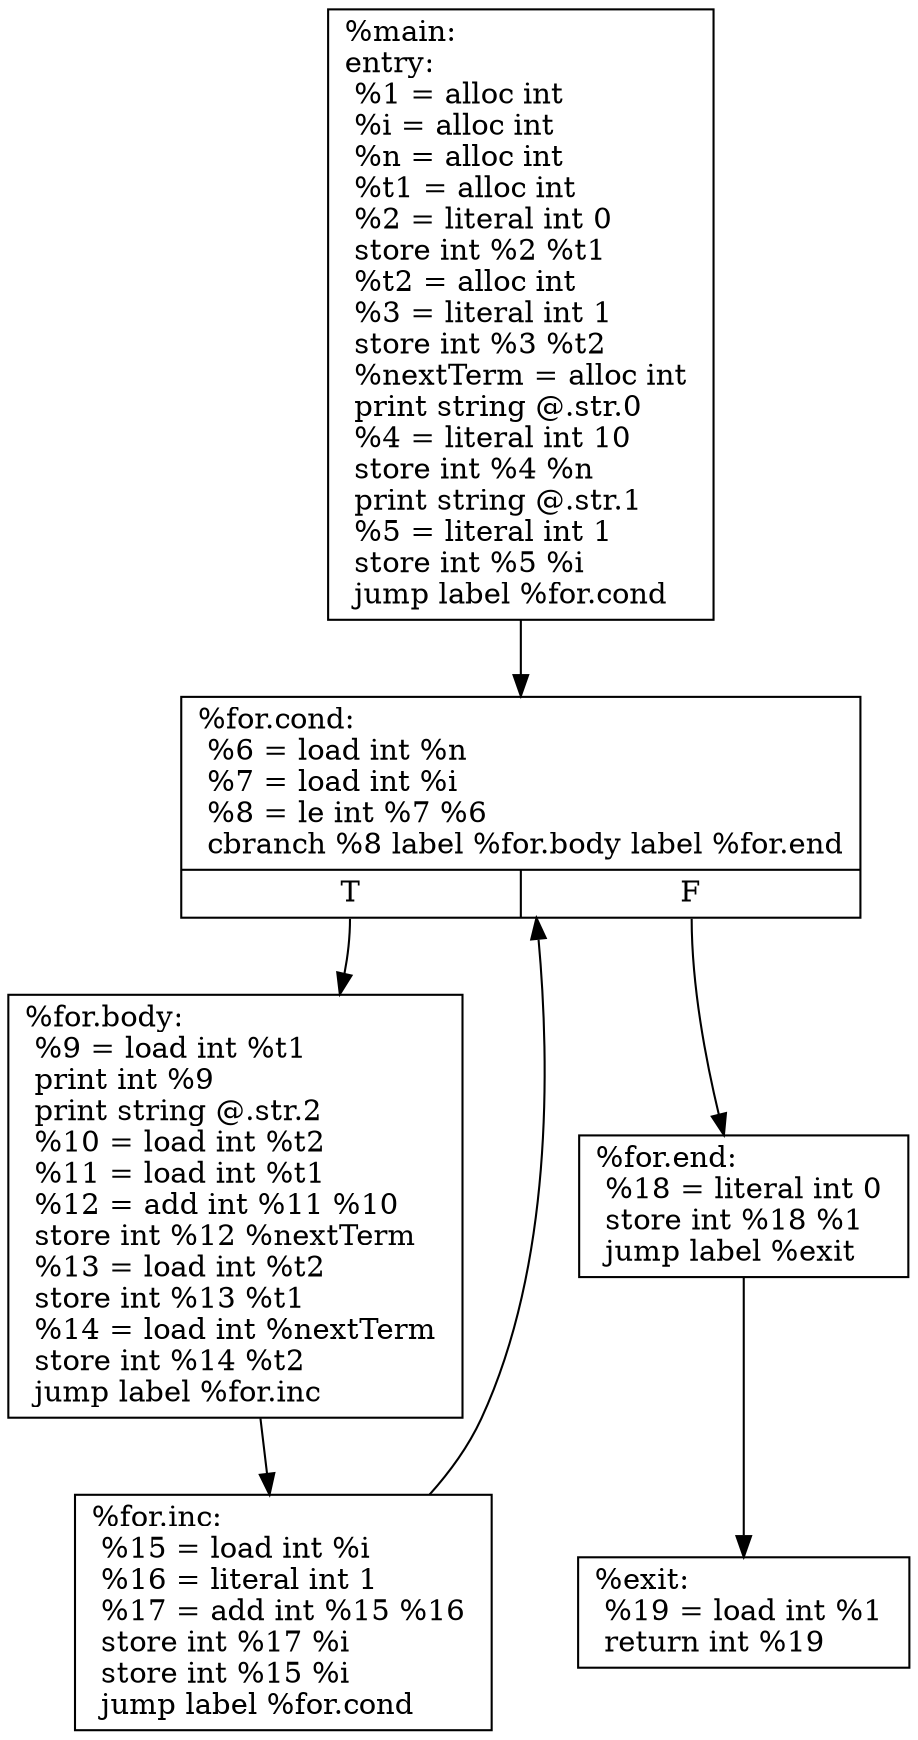 digraph g {
	node [shape=record]
	"%main" [label="{%main:\l	entry:\l	  %1 = alloc int \l	  %i = alloc int \l	  %n = alloc int \l	  %t1 = alloc int \l	  %2 = literal int 0 \l	  store int %2 %t1 \l	  %t2 = alloc int \l	  %3 = literal int 1 \l	  store int %3 %t2 \l	  %nextTerm = alloc int \l	  print string @.str.0\l	  %4 = literal int 10 \l	  store int %4 %n \l	  print string @.str.1\l	  %5 = literal int 1 \l	  store int %5 %i \l	  jump label %for.cond\l	}"]
	"%main" -> "%for.cond"
	"%for.cond" [label="{%for.cond:\l	  %6 = load int %n \l	  %7 = load int %i \l	  %8 = le int %7 %6 \l	  cbranch %8 label %for.body label %for.end\l	|{<f0>T|<f1>F}}"]
	"%for.cond":f0 -> "%for.body"
	"%for.cond":f1 -> "%for.end"
	"%for.body" [label="{%for.body:\l	  %9 = load int %t1 \l	  print int %9\l	  print string @.str.2\l	  %10 = load int %t2 \l	  %11 = load int %t1 \l	  %12 = add int %11 %10 \l	  store int %12 %nextTerm \l	  %13 = load int %t2 \l	  store int %13 %t1 \l	  %14 = load int %nextTerm \l	  store int %14 %t2 \l	  jump label %for.inc\l	}"]
	"%for.body" -> "%for.inc"
	"%for.inc" [label="{%for.inc:\l	  %15 = load int %i \l	  %16 = literal int 1 \l	  %17 = add int %15 %16 \l	  store int %17 %i \l	  store int %15 %i \l	  jump label %for.cond\l	}"]
	"%for.inc" -> "%for.cond"
	"%for.end" [label="{%for.end:\l	  %18 = literal int 0 \l	  store int %18 %1 \l	  jump label %exit\l	}"]
	"%for.end" -> "%exit"
	"%exit" [label="{%exit:\l	  %19 = load int %1 \l	  return int %19\l	}"]
}
